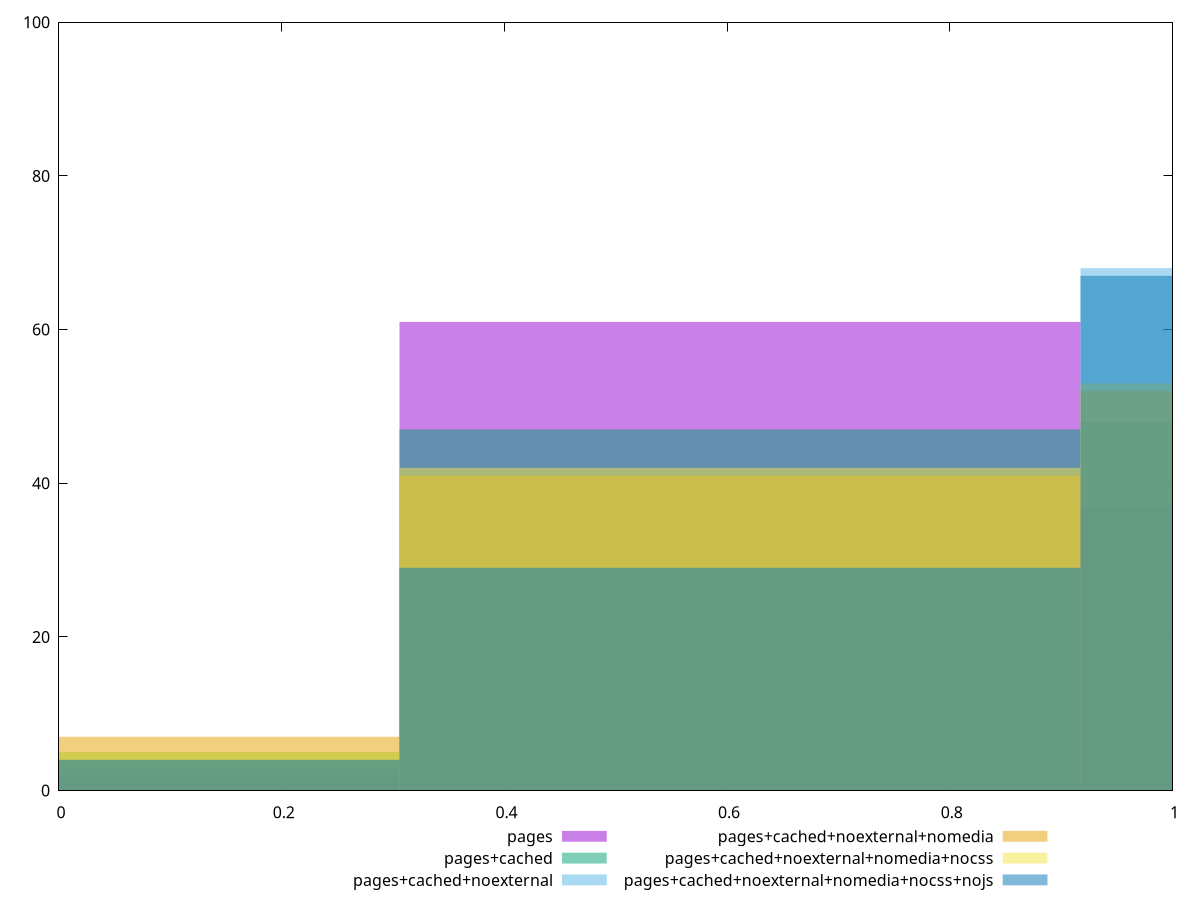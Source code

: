 reset

$pages <<EOF
1.2232080029265469 37
0.6116040014632734 61
0 2
EOF

$pagesCached <<EOF
1.2232080029265469 48
0 5
0.6116040014632734 47
EOF

$pagesCachedNoexternal <<EOF
1.2232080029265469 68
0.6116040014632734 29
0 3
EOF

$pagesCachedNoexternalNomedia <<EOF
0.6116040014632734 41
1.2232080029265469 52
0 7
EOF

$pagesCachedNoexternalNomediaNocss <<EOF
1.2232080029265469 53
0 5
0.6116040014632734 42
EOF

$pagesCachedNoexternalNomediaNocssNojs <<EOF
1.2232080029265469 67
0.6116040014632734 29
0 4
EOF

set key outside below
set boxwidth 0.6116040014632734
set xrange [0:1]
set yrange [0:100]
set trange [0:100]
set style fill transparent solid 0.5 noborder
set terminal svg size 640, 540 enhanced background rgb 'white'
set output "reprap/uses-rel-preload/comparison/histogram/all_score.svg"

plot $pages title "pages" with boxes, \
     $pagesCached title "pages+cached" with boxes, \
     $pagesCachedNoexternal title "pages+cached+noexternal" with boxes, \
     $pagesCachedNoexternalNomedia title "pages+cached+noexternal+nomedia" with boxes, \
     $pagesCachedNoexternalNomediaNocss title "pages+cached+noexternal+nomedia+nocss" with boxes, \
     $pagesCachedNoexternalNomediaNocssNojs title "pages+cached+noexternal+nomedia+nocss+nojs" with boxes

reset

